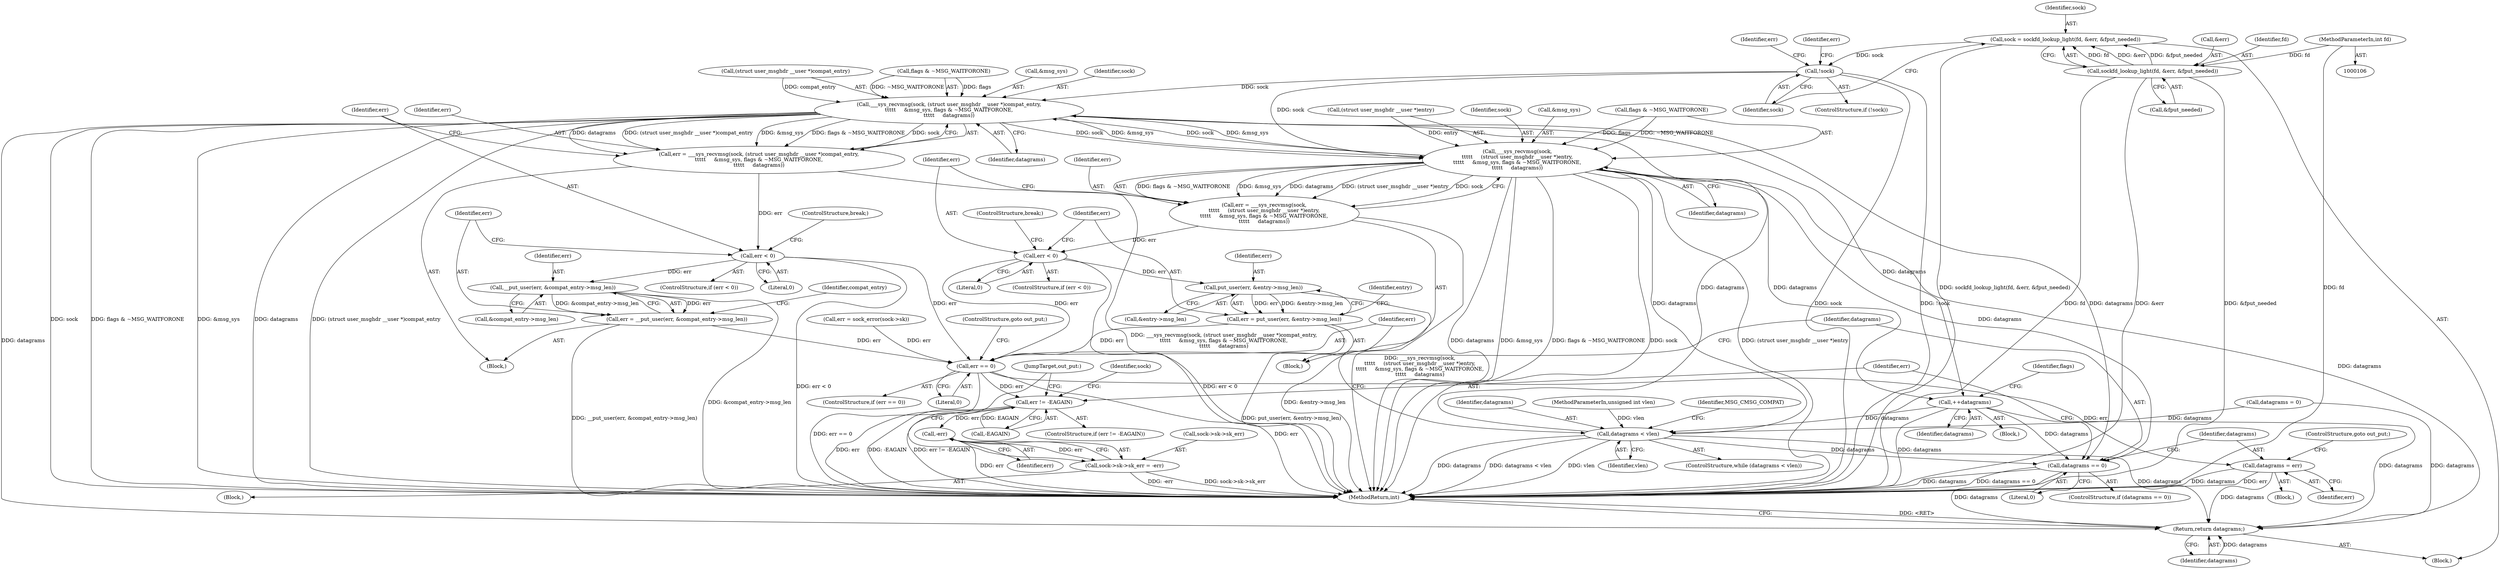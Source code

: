 digraph "0_linux_34b88a68f26a75e4fded796f1a49c40f82234b7d@pointer" {
"1000139" [label="(Call,sock = sockfd_lookup_light(fd, &err, &fput_needed))"];
"1000141" [label="(Call,sockfd_lookup_light(fd, &err, &fput_needed))"];
"1000107" [label="(MethodParameterIn,int fd)"];
"1000148" [label="(Call,!sock)"];
"1000181" [label="(Call,___sys_recvmsg(sock, (struct user_msghdr __user *)compat_entry,\n\t\t\t\t\t     &msg_sys, flags & ~MSG_WAITFORONE,\n\t\t\t\t\t     datagrams))"];
"1000179" [label="(Call,err = ___sys_recvmsg(sock, (struct user_msghdr __user *)compat_entry,\n\t\t\t\t\t     &msg_sys, flags & ~MSG_WAITFORONE,\n\t\t\t\t\t     datagrams))"];
"1000193" [label="(Call,err < 0)"];
"1000199" [label="(Call,__put_user(err, &compat_entry->msg_len))"];
"1000197" [label="(Call,err = __put_user(err, &compat_entry->msg_len))"];
"1000300" [label="(Call,err == 0)"];
"1000309" [label="(Call,datagrams = err)"];
"1000333" [label="(Return,return datagrams;)"];
"1000314" [label="(Call,err != -EAGAIN)"];
"1000325" [label="(Call,-err)"];
"1000319" [label="(Call,sock->sk->sk_err = -err)"];
"1000211" [label="(Call,___sys_recvmsg(sock,\n\t\t\t\t\t     (struct user_msghdr __user *)entry,\n\t\t\t\t\t     &msg_sys, flags & ~MSG_WAITFORONE,\n\t\t\t\t\t     datagrams))"];
"1000209" [label="(Call,err = ___sys_recvmsg(sock,\n\t\t\t\t\t     (struct user_msghdr __user *)entry,\n\t\t\t\t\t     &msg_sys, flags & ~MSG_WAITFORONE,\n\t\t\t\t\t     datagrams))"];
"1000223" [label="(Call,err < 0)"];
"1000229" [label="(Call,put_user(err, &entry->msg_len))"];
"1000227" [label="(Call,err = put_user(err, &entry->msg_len))"];
"1000240" [label="(Call,++datagrams)"];
"1000170" [label="(Call,datagrams < vlen)"];
"1000305" [label="(Call,datagrams == 0)"];
"1000227" [label="(Call,err = put_user(err, &entry->msg_len))"];
"1000224" [label="(Identifier,err)"];
"1000241" [label="(Identifier,datagrams)"];
"1000226" [label="(ControlStructure,break;)"];
"1000335" [label="(MethodReturn,int)"];
"1000183" [label="(Call,(struct user_msghdr __user *)compat_entry)"];
"1000201" [label="(Call,&compat_entry->msg_len)"];
"1000302" [label="(Literal,0)"];
"1000213" [label="(Call,(struct user_msghdr __user *)entry)"];
"1000301" [label="(Identifier,err)"];
"1000139" [label="(Call,sock = sockfd_lookup_light(fd, &err, &fput_needed))"];
"1000180" [label="(Identifier,err)"];
"1000312" [label="(ControlStructure,goto out_put;)"];
"1000109" [label="(MethodParameterIn,unsigned int vlen)"];
"1000325" [label="(Call,-err)"];
"1000225" [label="(Literal,0)"];
"1000308" [label="(Block,)"];
"1000188" [label="(Call,flags & ~MSG_WAITFORONE)"];
"1000172" [label="(Identifier,vlen)"];
"1000179" [label="(Call,err = ___sys_recvmsg(sock, (struct user_msghdr __user *)compat_entry,\n\t\t\t\t\t     &msg_sys, flags & ~MSG_WAITFORONE,\n\t\t\t\t\t     datagrams))"];
"1000322" [label="(Identifier,sock)"];
"1000181" [label="(Call,___sys_recvmsg(sock, (struct user_msghdr __user *)compat_entry,\n\t\t\t\t\t     &msg_sys, flags & ~MSG_WAITFORONE,\n\t\t\t\t\t     datagrams))"];
"1000316" [label="(Call,-EAGAIN)"];
"1000222" [label="(ControlStructure,if (err < 0))"];
"1000199" [label="(Call,__put_user(err, &compat_entry->msg_len))"];
"1000209" [label="(Call,err = ___sys_recvmsg(sock,\n\t\t\t\t\t     (struct user_msghdr __user *)entry,\n\t\t\t\t\t     &msg_sys, flags & ~MSG_WAITFORONE,\n\t\t\t\t\t     datagrams))"];
"1000173" [label="(Block,)"];
"1000299" [label="(ControlStructure,if (err == 0))"];
"1000194" [label="(Identifier,err)"];
"1000152" [label="(Call,err = sock_error(sock->sk))"];
"1000212" [label="(Identifier,sock)"];
"1000333" [label="(Return,return datagrams;)"];
"1000230" [label="(Identifier,err)"];
"1000191" [label="(Identifier,datagrams)"];
"1000140" [label="(Identifier,sock)"];
"1000198" [label="(Identifier,err)"];
"1000327" [label="(JumpTarget,out_put:)"];
"1000229" [label="(Call,put_user(err, &entry->msg_len))"];
"1000107" [label="(MethodParameterIn,int fd)"];
"1000306" [label="(Identifier,datagrams)"];
"1000326" [label="(Identifier,err)"];
"1000148" [label="(Call,!sock)"];
"1000228" [label="(Identifier,err)"];
"1000153" [label="(Identifier,err)"];
"1000300" [label="(Call,err == 0)"];
"1000303" [label="(ControlStructure,goto out_put;)"];
"1000334" [label="(Identifier,datagrams)"];
"1000305" [label="(Call,datagrams == 0)"];
"1000216" [label="(Call,&msg_sys)"];
"1000151" [label="(Identifier,err)"];
"1000169" [label="(ControlStructure,while (datagrams < vlen))"];
"1000143" [label="(Call,&err)"];
"1000141" [label="(Call,sockfd_lookup_light(fd, &err, &fput_needed))"];
"1000200" [label="(Identifier,err)"];
"1000186" [label="(Call,&msg_sys)"];
"1000309" [label="(Call,datagrams = err)"];
"1000195" [label="(Literal,0)"];
"1000314" [label="(Call,err != -EAGAIN)"];
"1000142" [label="(Identifier,fd)"];
"1000315" [label="(Identifier,err)"];
"1000211" [label="(Call,___sys_recvmsg(sock,\n\t\t\t\t\t     (struct user_msghdr __user *)entry,\n\t\t\t\t\t     &msg_sys, flags & ~MSG_WAITFORONE,\n\t\t\t\t\t     datagrams))"];
"1000240" [label="(Call,++datagrams)"];
"1000197" [label="(Call,err = __put_user(err, &compat_entry->msg_len))"];
"1000318" [label="(Block,)"];
"1000244" [label="(Identifier,flags)"];
"1000176" [label="(Identifier,MSG_CMSG_COMPAT)"];
"1000170" [label="(Call,datagrams < vlen)"];
"1000112" [label="(Block,)"];
"1000196" [label="(ControlStructure,break;)"];
"1000149" [label="(Identifier,sock)"];
"1000223" [label="(Call,err < 0)"];
"1000304" [label="(ControlStructure,if (datagrams == 0))"];
"1000147" [label="(ControlStructure,if (!sock))"];
"1000193" [label="(Call,err < 0)"];
"1000320" [label="(Call,sock->sk->sk_err)"];
"1000192" [label="(ControlStructure,if (err < 0))"];
"1000313" [label="(ControlStructure,if (err != -EAGAIN))"];
"1000218" [label="(Call,flags & ~MSG_WAITFORONE)"];
"1000210" [label="(Identifier,err)"];
"1000182" [label="(Identifier,sock)"];
"1000145" [label="(Call,&fput_needed)"];
"1000171" [label="(Identifier,datagrams)"];
"1000311" [label="(Identifier,err)"];
"1000178" [label="(Block,)"];
"1000236" [label="(Identifier,entry)"];
"1000221" [label="(Identifier,datagrams)"];
"1000231" [label="(Call,&entry->msg_len)"];
"1000206" [label="(Identifier,compat_entry)"];
"1000319" [label="(Call,sock->sk->sk_err = -err)"];
"1000208" [label="(Block,)"];
"1000307" [label="(Literal,0)"];
"1000310" [label="(Identifier,datagrams)"];
"1000136" [label="(Call,datagrams = 0)"];
"1000139" -> "1000112"  [label="AST: "];
"1000139" -> "1000141"  [label="CFG: "];
"1000140" -> "1000139"  [label="AST: "];
"1000141" -> "1000139"  [label="AST: "];
"1000149" -> "1000139"  [label="CFG: "];
"1000139" -> "1000335"  [label="DDG: sockfd_lookup_light(fd, &err, &fput_needed)"];
"1000141" -> "1000139"  [label="DDG: fd"];
"1000141" -> "1000139"  [label="DDG: &err"];
"1000141" -> "1000139"  [label="DDG: &fput_needed"];
"1000139" -> "1000148"  [label="DDG: sock"];
"1000141" -> "1000145"  [label="CFG: "];
"1000142" -> "1000141"  [label="AST: "];
"1000143" -> "1000141"  [label="AST: "];
"1000145" -> "1000141"  [label="AST: "];
"1000141" -> "1000335"  [label="DDG: fd"];
"1000141" -> "1000335"  [label="DDG: &err"];
"1000141" -> "1000335"  [label="DDG: &fput_needed"];
"1000107" -> "1000141"  [label="DDG: fd"];
"1000107" -> "1000106"  [label="AST: "];
"1000107" -> "1000335"  [label="DDG: fd"];
"1000148" -> "1000147"  [label="AST: "];
"1000148" -> "1000149"  [label="CFG: "];
"1000149" -> "1000148"  [label="AST: "];
"1000151" -> "1000148"  [label="CFG: "];
"1000153" -> "1000148"  [label="CFG: "];
"1000148" -> "1000335"  [label="DDG: sock"];
"1000148" -> "1000335"  [label="DDG: !sock"];
"1000148" -> "1000181"  [label="DDG: sock"];
"1000148" -> "1000211"  [label="DDG: sock"];
"1000181" -> "1000179"  [label="AST: "];
"1000181" -> "1000191"  [label="CFG: "];
"1000182" -> "1000181"  [label="AST: "];
"1000183" -> "1000181"  [label="AST: "];
"1000186" -> "1000181"  [label="AST: "];
"1000188" -> "1000181"  [label="AST: "];
"1000191" -> "1000181"  [label="AST: "];
"1000179" -> "1000181"  [label="CFG: "];
"1000181" -> "1000335"  [label="DDG: sock"];
"1000181" -> "1000335"  [label="DDG: flags & ~MSG_WAITFORONE"];
"1000181" -> "1000335"  [label="DDG: &msg_sys"];
"1000181" -> "1000335"  [label="DDG: datagrams"];
"1000181" -> "1000335"  [label="DDG: (struct user_msghdr __user *)compat_entry"];
"1000181" -> "1000179"  [label="DDG: datagrams"];
"1000181" -> "1000179"  [label="DDG: (struct user_msghdr __user *)compat_entry"];
"1000181" -> "1000179"  [label="DDG: &msg_sys"];
"1000181" -> "1000179"  [label="DDG: flags & ~MSG_WAITFORONE"];
"1000181" -> "1000179"  [label="DDG: sock"];
"1000211" -> "1000181"  [label="DDG: sock"];
"1000211" -> "1000181"  [label="DDG: &msg_sys"];
"1000183" -> "1000181"  [label="DDG: compat_entry"];
"1000188" -> "1000181"  [label="DDG: flags"];
"1000188" -> "1000181"  [label="DDG: ~MSG_WAITFORONE"];
"1000170" -> "1000181"  [label="DDG: datagrams"];
"1000181" -> "1000211"  [label="DDG: sock"];
"1000181" -> "1000211"  [label="DDG: &msg_sys"];
"1000181" -> "1000240"  [label="DDG: datagrams"];
"1000181" -> "1000305"  [label="DDG: datagrams"];
"1000181" -> "1000333"  [label="DDG: datagrams"];
"1000179" -> "1000178"  [label="AST: "];
"1000180" -> "1000179"  [label="AST: "];
"1000194" -> "1000179"  [label="CFG: "];
"1000179" -> "1000335"  [label="DDG: ___sys_recvmsg(sock, (struct user_msghdr __user *)compat_entry,\n\t\t\t\t\t     &msg_sys, flags & ~MSG_WAITFORONE,\n\t\t\t\t\t     datagrams)"];
"1000179" -> "1000193"  [label="DDG: err"];
"1000193" -> "1000192"  [label="AST: "];
"1000193" -> "1000195"  [label="CFG: "];
"1000194" -> "1000193"  [label="AST: "];
"1000195" -> "1000193"  [label="AST: "];
"1000196" -> "1000193"  [label="CFG: "];
"1000198" -> "1000193"  [label="CFG: "];
"1000193" -> "1000335"  [label="DDG: err < 0"];
"1000193" -> "1000199"  [label="DDG: err"];
"1000193" -> "1000300"  [label="DDG: err"];
"1000199" -> "1000197"  [label="AST: "];
"1000199" -> "1000201"  [label="CFG: "];
"1000200" -> "1000199"  [label="AST: "];
"1000201" -> "1000199"  [label="AST: "];
"1000197" -> "1000199"  [label="CFG: "];
"1000199" -> "1000335"  [label="DDG: &compat_entry->msg_len"];
"1000199" -> "1000197"  [label="DDG: err"];
"1000199" -> "1000197"  [label="DDG: &compat_entry->msg_len"];
"1000197" -> "1000178"  [label="AST: "];
"1000198" -> "1000197"  [label="AST: "];
"1000206" -> "1000197"  [label="CFG: "];
"1000197" -> "1000335"  [label="DDG: __put_user(err, &compat_entry->msg_len)"];
"1000197" -> "1000300"  [label="DDG: err"];
"1000300" -> "1000299"  [label="AST: "];
"1000300" -> "1000302"  [label="CFG: "];
"1000301" -> "1000300"  [label="AST: "];
"1000302" -> "1000300"  [label="AST: "];
"1000303" -> "1000300"  [label="CFG: "];
"1000306" -> "1000300"  [label="CFG: "];
"1000300" -> "1000335"  [label="DDG: err == 0"];
"1000300" -> "1000335"  [label="DDG: err"];
"1000227" -> "1000300"  [label="DDG: err"];
"1000152" -> "1000300"  [label="DDG: err"];
"1000223" -> "1000300"  [label="DDG: err"];
"1000300" -> "1000309"  [label="DDG: err"];
"1000300" -> "1000314"  [label="DDG: err"];
"1000309" -> "1000308"  [label="AST: "];
"1000309" -> "1000311"  [label="CFG: "];
"1000310" -> "1000309"  [label="AST: "];
"1000311" -> "1000309"  [label="AST: "];
"1000312" -> "1000309"  [label="CFG: "];
"1000309" -> "1000335"  [label="DDG: datagrams"];
"1000309" -> "1000335"  [label="DDG: err"];
"1000309" -> "1000333"  [label="DDG: datagrams"];
"1000333" -> "1000112"  [label="AST: "];
"1000333" -> "1000334"  [label="CFG: "];
"1000334" -> "1000333"  [label="AST: "];
"1000335" -> "1000333"  [label="CFG: "];
"1000333" -> "1000335"  [label="DDG: <RET>"];
"1000334" -> "1000333"  [label="DDG: datagrams"];
"1000211" -> "1000333"  [label="DDG: datagrams"];
"1000305" -> "1000333"  [label="DDG: datagrams"];
"1000170" -> "1000333"  [label="DDG: datagrams"];
"1000240" -> "1000333"  [label="DDG: datagrams"];
"1000136" -> "1000333"  [label="DDG: datagrams"];
"1000314" -> "1000313"  [label="AST: "];
"1000314" -> "1000316"  [label="CFG: "];
"1000315" -> "1000314"  [label="AST: "];
"1000316" -> "1000314"  [label="AST: "];
"1000322" -> "1000314"  [label="CFG: "];
"1000327" -> "1000314"  [label="CFG: "];
"1000314" -> "1000335"  [label="DDG: err"];
"1000314" -> "1000335"  [label="DDG: -EAGAIN"];
"1000314" -> "1000335"  [label="DDG: err != -EAGAIN"];
"1000316" -> "1000314"  [label="DDG: EAGAIN"];
"1000314" -> "1000325"  [label="DDG: err"];
"1000325" -> "1000319"  [label="AST: "];
"1000325" -> "1000326"  [label="CFG: "];
"1000326" -> "1000325"  [label="AST: "];
"1000319" -> "1000325"  [label="CFG: "];
"1000325" -> "1000335"  [label="DDG: err"];
"1000325" -> "1000319"  [label="DDG: err"];
"1000319" -> "1000318"  [label="AST: "];
"1000320" -> "1000319"  [label="AST: "];
"1000327" -> "1000319"  [label="CFG: "];
"1000319" -> "1000335"  [label="DDG: -err"];
"1000319" -> "1000335"  [label="DDG: sock->sk->sk_err"];
"1000211" -> "1000209"  [label="AST: "];
"1000211" -> "1000221"  [label="CFG: "];
"1000212" -> "1000211"  [label="AST: "];
"1000213" -> "1000211"  [label="AST: "];
"1000216" -> "1000211"  [label="AST: "];
"1000218" -> "1000211"  [label="AST: "];
"1000221" -> "1000211"  [label="AST: "];
"1000209" -> "1000211"  [label="CFG: "];
"1000211" -> "1000335"  [label="DDG: datagrams"];
"1000211" -> "1000335"  [label="DDG: &msg_sys"];
"1000211" -> "1000335"  [label="DDG: flags & ~MSG_WAITFORONE"];
"1000211" -> "1000335"  [label="DDG: sock"];
"1000211" -> "1000335"  [label="DDG: (struct user_msghdr __user *)entry"];
"1000211" -> "1000209"  [label="DDG: flags & ~MSG_WAITFORONE"];
"1000211" -> "1000209"  [label="DDG: &msg_sys"];
"1000211" -> "1000209"  [label="DDG: datagrams"];
"1000211" -> "1000209"  [label="DDG: (struct user_msghdr __user *)entry"];
"1000211" -> "1000209"  [label="DDG: sock"];
"1000213" -> "1000211"  [label="DDG: entry"];
"1000218" -> "1000211"  [label="DDG: flags"];
"1000218" -> "1000211"  [label="DDG: ~MSG_WAITFORONE"];
"1000170" -> "1000211"  [label="DDG: datagrams"];
"1000211" -> "1000240"  [label="DDG: datagrams"];
"1000211" -> "1000305"  [label="DDG: datagrams"];
"1000209" -> "1000208"  [label="AST: "];
"1000210" -> "1000209"  [label="AST: "];
"1000224" -> "1000209"  [label="CFG: "];
"1000209" -> "1000335"  [label="DDG: ___sys_recvmsg(sock,\n\t\t\t\t\t     (struct user_msghdr __user *)entry,\n\t\t\t\t\t     &msg_sys, flags & ~MSG_WAITFORONE,\n\t\t\t\t\t     datagrams)"];
"1000209" -> "1000223"  [label="DDG: err"];
"1000223" -> "1000222"  [label="AST: "];
"1000223" -> "1000225"  [label="CFG: "];
"1000224" -> "1000223"  [label="AST: "];
"1000225" -> "1000223"  [label="AST: "];
"1000226" -> "1000223"  [label="CFG: "];
"1000228" -> "1000223"  [label="CFG: "];
"1000223" -> "1000335"  [label="DDG: err < 0"];
"1000223" -> "1000229"  [label="DDG: err"];
"1000229" -> "1000227"  [label="AST: "];
"1000229" -> "1000231"  [label="CFG: "];
"1000230" -> "1000229"  [label="AST: "];
"1000231" -> "1000229"  [label="AST: "];
"1000227" -> "1000229"  [label="CFG: "];
"1000229" -> "1000335"  [label="DDG: &entry->msg_len"];
"1000229" -> "1000227"  [label="DDG: err"];
"1000229" -> "1000227"  [label="DDG: &entry->msg_len"];
"1000227" -> "1000208"  [label="AST: "];
"1000228" -> "1000227"  [label="AST: "];
"1000236" -> "1000227"  [label="CFG: "];
"1000227" -> "1000335"  [label="DDG: put_user(err, &entry->msg_len)"];
"1000240" -> "1000173"  [label="AST: "];
"1000240" -> "1000241"  [label="CFG: "];
"1000241" -> "1000240"  [label="AST: "];
"1000244" -> "1000240"  [label="CFG: "];
"1000240" -> "1000335"  [label="DDG: datagrams"];
"1000240" -> "1000170"  [label="DDG: datagrams"];
"1000240" -> "1000305"  [label="DDG: datagrams"];
"1000170" -> "1000169"  [label="AST: "];
"1000170" -> "1000172"  [label="CFG: "];
"1000171" -> "1000170"  [label="AST: "];
"1000172" -> "1000170"  [label="AST: "];
"1000176" -> "1000170"  [label="CFG: "];
"1000301" -> "1000170"  [label="CFG: "];
"1000170" -> "1000335"  [label="DDG: vlen"];
"1000170" -> "1000335"  [label="DDG: datagrams"];
"1000170" -> "1000335"  [label="DDG: datagrams < vlen"];
"1000136" -> "1000170"  [label="DDG: datagrams"];
"1000109" -> "1000170"  [label="DDG: vlen"];
"1000170" -> "1000305"  [label="DDG: datagrams"];
"1000305" -> "1000304"  [label="AST: "];
"1000305" -> "1000307"  [label="CFG: "];
"1000306" -> "1000305"  [label="AST: "];
"1000307" -> "1000305"  [label="AST: "];
"1000310" -> "1000305"  [label="CFG: "];
"1000315" -> "1000305"  [label="CFG: "];
"1000305" -> "1000335"  [label="DDG: datagrams == 0"];
"1000305" -> "1000335"  [label="DDG: datagrams"];
}
